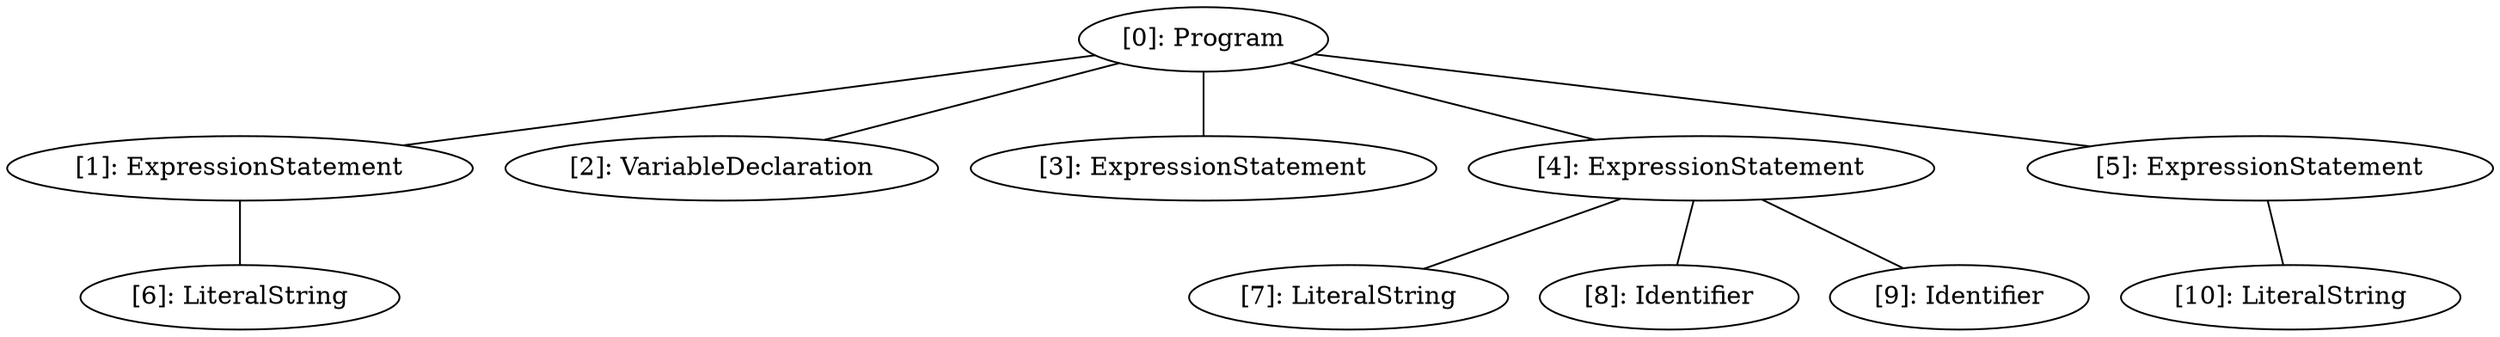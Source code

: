 // Result
graph {
	0 [label="[0]: Program"]
	1 [label="[1]: ExpressionStatement"]
	2 [label="[2]: VariableDeclaration"]
	3 [label="[3]: ExpressionStatement"]
	4 [label="[4]: ExpressionStatement"]
	5 [label="[5]: ExpressionStatement"]
	6 [label="[6]: LiteralString"]
	7 [label="[7]: LiteralString"]
	8 [label="[8]: Identifier"]
	9 [label="[9]: Identifier"]
	10 [label="[10]: LiteralString"]
	0 -- 1
	0 -- 2
	0 -- 3
	0 -- 4
	0 -- 5
	1 -- 6
	4 -- 7
	4 -- 8
	4 -- 9
	5 -- 10
}
